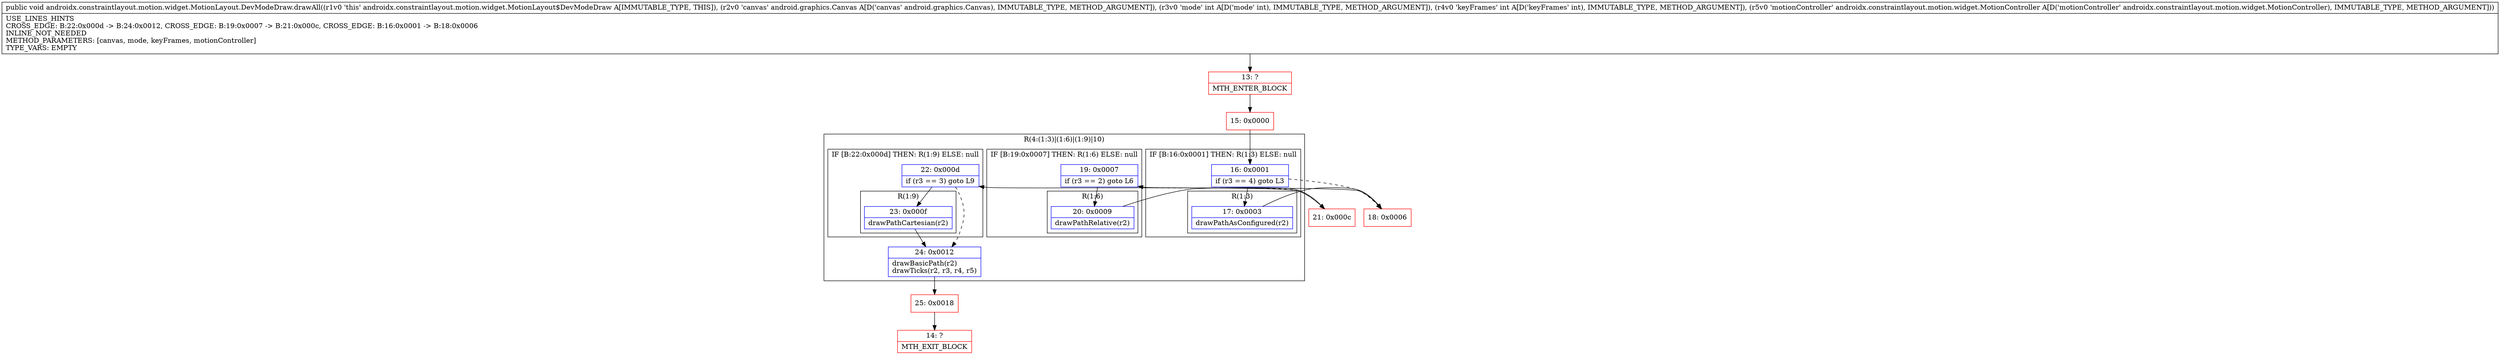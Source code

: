 digraph "CFG forandroidx.constraintlayout.motion.widget.MotionLayout.DevModeDraw.drawAll(Landroid\/graphics\/Canvas;IILandroidx\/constraintlayout\/motion\/widget\/MotionController;)V" {
subgraph cluster_Region_1781562166 {
label = "R(4:(1:3)|(1:6)|(1:9)|10)";
node [shape=record,color=blue];
subgraph cluster_IfRegion_1326943071 {
label = "IF [B:16:0x0001] THEN: R(1:3) ELSE: null";
node [shape=record,color=blue];
Node_16 [shape=record,label="{16\:\ 0x0001|if (r3 == 4) goto L3\l}"];
subgraph cluster_Region_571688859 {
label = "R(1:3)";
node [shape=record,color=blue];
Node_17 [shape=record,label="{17\:\ 0x0003|drawPathAsConfigured(r2)\l}"];
}
}
subgraph cluster_IfRegion_872335551 {
label = "IF [B:19:0x0007] THEN: R(1:6) ELSE: null";
node [shape=record,color=blue];
Node_19 [shape=record,label="{19\:\ 0x0007|if (r3 == 2) goto L6\l}"];
subgraph cluster_Region_1526660157 {
label = "R(1:6)";
node [shape=record,color=blue];
Node_20 [shape=record,label="{20\:\ 0x0009|drawPathRelative(r2)\l}"];
}
}
subgraph cluster_IfRegion_700500302 {
label = "IF [B:22:0x000d] THEN: R(1:9) ELSE: null";
node [shape=record,color=blue];
Node_22 [shape=record,label="{22\:\ 0x000d|if (r3 == 3) goto L9\l}"];
subgraph cluster_Region_299334770 {
label = "R(1:9)";
node [shape=record,color=blue];
Node_23 [shape=record,label="{23\:\ 0x000f|drawPathCartesian(r2)\l}"];
}
}
Node_24 [shape=record,label="{24\:\ 0x0012|drawBasicPath(r2)\ldrawTicks(r2, r3, r4, r5)\l}"];
}
Node_13 [shape=record,color=red,label="{13\:\ ?|MTH_ENTER_BLOCK\l}"];
Node_15 [shape=record,color=red,label="{15\:\ 0x0000}"];
Node_18 [shape=record,color=red,label="{18\:\ 0x0006}"];
Node_21 [shape=record,color=red,label="{21\:\ 0x000c}"];
Node_25 [shape=record,color=red,label="{25\:\ 0x0018}"];
Node_14 [shape=record,color=red,label="{14\:\ ?|MTH_EXIT_BLOCK\l}"];
MethodNode[shape=record,label="{public void androidx.constraintlayout.motion.widget.MotionLayout.DevModeDraw.drawAll((r1v0 'this' androidx.constraintlayout.motion.widget.MotionLayout$DevModeDraw A[IMMUTABLE_TYPE, THIS]), (r2v0 'canvas' android.graphics.Canvas A[D('canvas' android.graphics.Canvas), IMMUTABLE_TYPE, METHOD_ARGUMENT]), (r3v0 'mode' int A[D('mode' int), IMMUTABLE_TYPE, METHOD_ARGUMENT]), (r4v0 'keyFrames' int A[D('keyFrames' int), IMMUTABLE_TYPE, METHOD_ARGUMENT]), (r5v0 'motionController' androidx.constraintlayout.motion.widget.MotionController A[D('motionController' androidx.constraintlayout.motion.widget.MotionController), IMMUTABLE_TYPE, METHOD_ARGUMENT]))  | USE_LINES_HINTS\lCROSS_EDGE: B:22:0x000d \-\> B:24:0x0012, CROSS_EDGE: B:19:0x0007 \-\> B:21:0x000c, CROSS_EDGE: B:16:0x0001 \-\> B:18:0x0006\lINLINE_NOT_NEEDED\lMETHOD_PARAMETERS: [canvas, mode, keyFrames, motionController]\lTYPE_VARS: EMPTY\l}"];
MethodNode -> Node_13;Node_16 -> Node_17;
Node_16 -> Node_18[style=dashed];
Node_17 -> Node_18;
Node_19 -> Node_20;
Node_19 -> Node_21[style=dashed];
Node_20 -> Node_21;
Node_22 -> Node_23;
Node_22 -> Node_24[style=dashed];
Node_23 -> Node_24;
Node_24 -> Node_25;
Node_13 -> Node_15;
Node_15 -> Node_16;
Node_18 -> Node_19;
Node_21 -> Node_22;
Node_25 -> Node_14;
}

